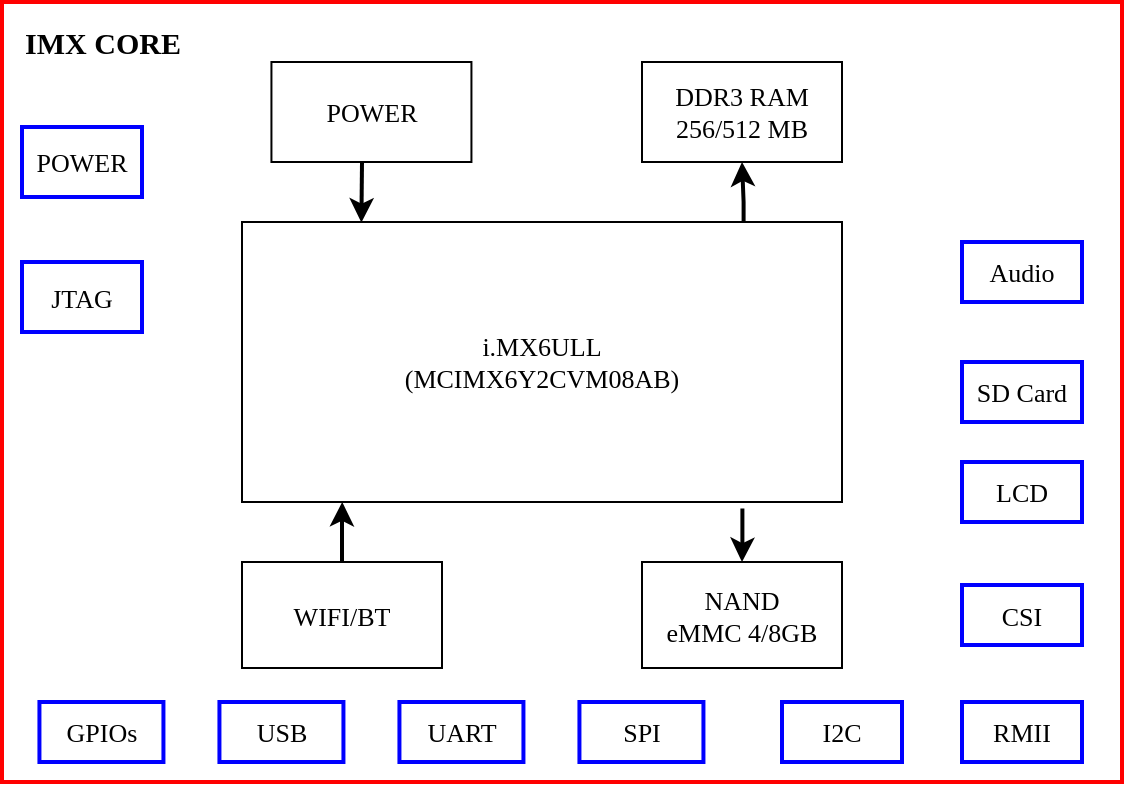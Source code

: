 <mxfile version="12.5.1" type="github">
  <diagram id="_aSgYbk2bZONPqhFsnD0" name="Page-1">
    <mxGraphModel dx="830" dy="478" grid="1" gridSize="10" guides="1" tooltips="1" connect="1" arrows="1" fold="1" page="1" pageScale="1" pageWidth="850" pageHeight="1100" math="0" shadow="0">
      <root>
        <mxCell id="0"/>
        <mxCell id="1" parent="0"/>
        <mxCell id="kT1W8ZroTgqItNZML-wT-13" value="" style="rounded=0;whiteSpace=wrap;html=1;gradientColor=none;fillColor=none;strokeWidth=2;strokeColor=#FF0000;fontFamily=Verdana;fontSize=13;" vertex="1" parent="1">
          <mxGeometry x="80" y="110" width="560" height="390" as="geometry"/>
        </mxCell>
        <mxCell id="XMxpTALUWFT1hx9NKfQ9-1" value="i.MX6ULL&lt;br style=&quot;font-size: 13px;&quot;&gt;(MCIMX6Y2CVM08AB)" style="rounded=0;whiteSpace=wrap;html=1;fontFamily=Verdana;fontSize=13;" parent="1" vertex="1">
          <mxGeometry x="200" y="220" width="300" height="140" as="geometry"/>
        </mxCell>
        <mxCell id="kT1W8ZroTgqItNZML-wT-1" value="POWER" style="rounded=0;whiteSpace=wrap;html=1;fontFamily=Verdana;fontSize=13;" vertex="1" parent="1">
          <mxGeometry x="214.72" y="140" width="100" height="50" as="geometry"/>
        </mxCell>
        <mxCell id="kT1W8ZroTgqItNZML-wT-6" style="edgeStyle=orthogonalEdgeStyle;rounded=0;orthogonalLoop=1;jettySize=auto;html=1;strokeWidth=2;exitX=0.836;exitY=-0.001;exitDx=0;exitDy=0;exitPerimeter=0;fontFamily=Verdana;fontSize=13;" edge="1" parent="1" source="XMxpTALUWFT1hx9NKfQ9-1" target="kT1W8ZroTgqItNZML-wT-2">
          <mxGeometry relative="1" as="geometry">
            <Array as="points">
              <mxPoint x="450" y="210"/>
            </Array>
          </mxGeometry>
        </mxCell>
        <mxCell id="kT1W8ZroTgqItNZML-wT-2" value="DDR3 RAM&lt;br style=&quot;font-size: 13px;&quot;&gt;256/512 MB" style="rounded=0;whiteSpace=wrap;html=1;fontFamily=Verdana;fontSize=13;" vertex="1" parent="1">
          <mxGeometry x="400" y="140" width="100" height="50" as="geometry"/>
        </mxCell>
        <mxCell id="kT1W8ZroTgqItNZML-wT-12" style="edgeStyle=orthogonalEdgeStyle;rounded=0;orthogonalLoop=1;jettySize=auto;html=1;strokeWidth=2;exitX=0.834;exitY=1.023;exitDx=0;exitDy=0;exitPerimeter=0;fontFamily=Verdana;fontSize=13;" edge="1" parent="1" source="XMxpTALUWFT1hx9NKfQ9-1" target="kT1W8ZroTgqItNZML-wT-3">
          <mxGeometry relative="1" as="geometry"/>
        </mxCell>
        <mxCell id="kT1W8ZroTgqItNZML-wT-3" value="NAND&lt;br style=&quot;font-size: 13px;&quot;&gt;eMMC 4/8GB" style="rounded=0;whiteSpace=wrap;html=1;fontFamily=Verdana;fontSize=13;" vertex="1" parent="1">
          <mxGeometry x="400" y="390" width="100" height="53" as="geometry"/>
        </mxCell>
        <mxCell id="kT1W8ZroTgqItNZML-wT-11" style="edgeStyle=orthogonalEdgeStyle;rounded=0;orthogonalLoop=1;jettySize=auto;html=1;entryX=0.167;entryY=1;entryDx=0;entryDy=0;entryPerimeter=0;strokeWidth=2;fontFamily=Verdana;fontSize=13;" edge="1" parent="1" source="kT1W8ZroTgqItNZML-wT-4" target="XMxpTALUWFT1hx9NKfQ9-1">
          <mxGeometry relative="1" as="geometry"/>
        </mxCell>
        <mxCell id="kT1W8ZroTgqItNZML-wT-4" value="WIFI/BT" style="rounded=0;whiteSpace=wrap;html=1;fontFamily=Verdana;fontSize=13;" vertex="1" parent="1">
          <mxGeometry x="200" y="390" width="100" height="53" as="geometry"/>
        </mxCell>
        <mxCell id="kT1W8ZroTgqItNZML-wT-7" value="" style="endArrow=classic;html=1;strokeWidth=2;exitX=0.199;exitY=0.002;exitDx=0;exitDy=0;exitPerimeter=0;entryX=0.199;entryY=0.002;entryDx=0;entryDy=0;entryPerimeter=0;fontFamily=Verdana;fontSize=13;" edge="1" parent="1" target="XMxpTALUWFT1hx9NKfQ9-1">
          <mxGeometry width="50" height="50" relative="1" as="geometry">
            <mxPoint x="260" y="190" as="sourcePoint"/>
            <mxPoint x="210" y="240" as="targetPoint"/>
          </mxGeometry>
        </mxCell>
        <mxCell id="kT1W8ZroTgqItNZML-wT-14" value="&lt;font size=&quot;1&quot;&gt;&lt;b style=&quot;font-size: 15px&quot;&gt;IMX CORE&lt;/b&gt;&lt;/font&gt;" style="text;html=1;align=center;verticalAlign=middle;resizable=0;points=[];autosize=1;fontFamily=Verdana;fontSize=13;" vertex="1" parent="1">
          <mxGeometry x="80" y="120" width="100" height="20" as="geometry"/>
        </mxCell>
        <mxCell id="kT1W8ZroTgqItNZML-wT-17" value="GPIOs" style="rounded=0;whiteSpace=wrap;html=1;strokeColor=#0000FF;strokeWidth=2;fillColor=none;gradientColor=none;fontFamily=Verdana;fontSize=13;" vertex="1" parent="1">
          <mxGeometry x="98.72" y="460" width="62" height="30" as="geometry"/>
        </mxCell>
        <mxCell id="kT1W8ZroTgqItNZML-wT-18" value="USB" style="rounded=0;whiteSpace=wrap;html=1;strokeColor=#0000FF;strokeWidth=2;fillColor=none;gradientColor=none;fontFamily=Verdana;fontSize=13;" vertex="1" parent="1">
          <mxGeometry x="188.72" y="460" width="62" height="30" as="geometry"/>
        </mxCell>
        <mxCell id="kT1W8ZroTgqItNZML-wT-19" value="UART" style="rounded=0;whiteSpace=wrap;html=1;strokeColor=#0000FF;strokeWidth=2;fillColor=none;gradientColor=none;fontFamily=Verdana;fontSize=13;" vertex="1" parent="1">
          <mxGeometry x="278.72" y="460" width="62" height="30" as="geometry"/>
        </mxCell>
        <mxCell id="kT1W8ZroTgqItNZML-wT-20" value="SPI" style="rounded=0;whiteSpace=wrap;html=1;strokeColor=#0000FF;strokeWidth=2;fillColor=none;gradientColor=none;fontFamily=Verdana;fontSize=13;" vertex="1" parent="1">
          <mxGeometry x="368.72" y="460" width="62" height="30" as="geometry"/>
        </mxCell>
        <mxCell id="kT1W8ZroTgqItNZML-wT-21" value="I2C" style="rounded=0;whiteSpace=wrap;html=1;strokeColor=#0000FF;strokeWidth=2;fillColor=none;gradientColor=none;fontFamily=Verdana;fontSize=13;" vertex="1" parent="1">
          <mxGeometry x="470" y="460" width="60" height="30" as="geometry"/>
        </mxCell>
        <mxCell id="kT1W8ZroTgqItNZML-wT-22" value="RMII" style="rounded=0;whiteSpace=wrap;html=1;strokeColor=#0000FF;strokeWidth=2;fillColor=none;gradientColor=none;fontFamily=Verdana;fontSize=13;" vertex="1" parent="1">
          <mxGeometry x="560" y="460" width="60" height="30" as="geometry"/>
        </mxCell>
        <mxCell id="kT1W8ZroTgqItNZML-wT-23" value="POWER" style="rounded=0;whiteSpace=wrap;html=1;strokeColor=#0000FF;strokeWidth=2;fillColor=none;gradientColor=none;fontFamily=Verdana;fontSize=13;direction=north;" vertex="1" parent="1">
          <mxGeometry x="90" y="172.5" width="60" height="35" as="geometry"/>
        </mxCell>
        <mxCell id="kT1W8ZroTgqItNZML-wT-24" value="CSI" style="rounded=0;whiteSpace=wrap;html=1;strokeColor=#0000FF;strokeWidth=2;fillColor=none;gradientColor=none;fontFamily=Verdana;fontSize=13;" vertex="1" parent="1">
          <mxGeometry x="560" y="401.5" width="60" height="30" as="geometry"/>
        </mxCell>
        <mxCell id="kT1W8ZroTgqItNZML-wT-25" value="LCD" style="rounded=0;whiteSpace=wrap;html=1;strokeColor=#0000FF;strokeWidth=2;fillColor=none;gradientColor=none;fontFamily=Verdana;fontSize=13;" vertex="1" parent="1">
          <mxGeometry x="560" y="340" width="60" height="30" as="geometry"/>
        </mxCell>
        <mxCell id="kT1W8ZroTgqItNZML-wT-26" value="SD Card" style="rounded=0;whiteSpace=wrap;html=1;strokeColor=#0000FF;strokeWidth=2;fillColor=none;gradientColor=none;fontFamily=Verdana;fontSize=13;" vertex="1" parent="1">
          <mxGeometry x="560" y="290" width="60" height="30" as="geometry"/>
        </mxCell>
        <mxCell id="kT1W8ZroTgqItNZML-wT-27" value="Audio" style="rounded=0;whiteSpace=wrap;html=1;strokeColor=#0000FF;strokeWidth=2;fillColor=none;gradientColor=none;fontFamily=Verdana;fontSize=13;" vertex="1" parent="1">
          <mxGeometry x="560" y="230" width="60" height="30" as="geometry"/>
        </mxCell>
        <mxCell id="kT1W8ZroTgqItNZML-wT-28" value="JTAG" style="rounded=0;whiteSpace=wrap;html=1;strokeColor=#0000FF;strokeWidth=2;fillColor=none;gradientColor=none;fontFamily=Verdana;fontSize=13;direction=north;" vertex="1" parent="1">
          <mxGeometry x="90" y="240" width="60" height="35" as="geometry"/>
        </mxCell>
      </root>
    </mxGraphModel>
  </diagram>
</mxfile>
